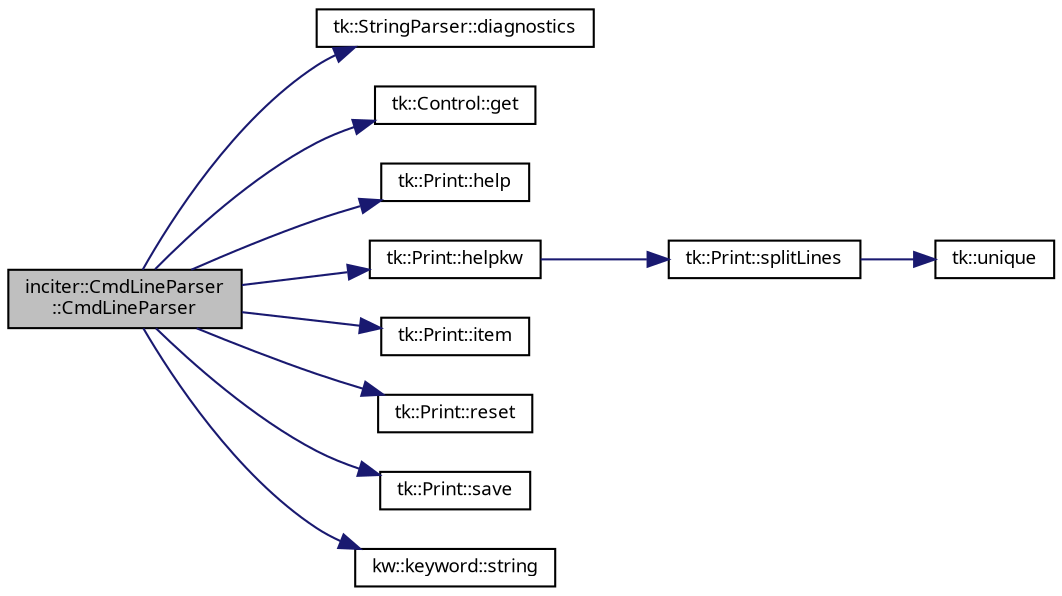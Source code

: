 digraph "inciter::CmdLineParser::CmdLineParser"
{
 // INTERACTIVE_SVG=YES
  bgcolor="transparent";
  edge [fontname="sans-serif",fontsize="9",labelfontname="sans-serif",labelfontsize="9"];
  node [fontname="sans-serif",fontsize="9",shape=record];
  rankdir="LR";
  Node1 [label="inciter::CmdLineParser\l::CmdLineParser",height=0.2,width=0.4,color="black", fillcolor="grey75", style="filled", fontcolor="black"];
  Node1 -> Node2 [color="midnightblue",fontsize="9",style="solid",fontname="sans-serif"];
  Node2 [label="tk::StringParser::diagnostics",height=0.2,width=0.4,color="black",URL="$classtk_1_1_string_parser.html#a6313b66f940c14233777564e03d73c59",tooltip="Echo errors and warnings accumulated during parsing. "];
  Node1 -> Node3 [color="midnightblue",fontsize="9",style="solid",fontname="sans-serif"];
  Node3 [label="tk::Control::get",height=0.2,width=0.4,color="black",URL="$classtk_1_1_control.html#a85c14acef1b9de96946fcf2ab7c08721",tooltip="Const-ref accessor to single element at 1st level. "];
  Node1 -> Node4 [color="midnightblue",fontsize="9",style="solid",fontname="sans-serif"];
  Node4 [label="tk::Print::help",height=0.2,width=0.4,color="black",URL="$classtk_1_1_print.html#a2066a0ea3ff7fbaaf7a842e9ebb20460",tooltip="Formatted print of help of one-liners on all command-line parameters or control file keywords..."];
  Node1 -> Node5 [color="midnightblue",fontsize="9",style="solid",fontname="sans-serif"];
  Node5 [label="tk::Print::helpkw",height=0.2,width=0.4,color="black",URL="$classtk_1_1_print.html#ac7a3719971eb96d6674269492f5c1baa",tooltip="Formatted print of verbose help on a single command-line parameter or control file keywords..."];
  Node5 -> Node6 [color="midnightblue",fontsize="9",style="solid",fontname="sans-serif"];
  Node6 [label="tk::Print::splitLines",height=0.2,width=0.4,color="black",URL="$classtk_1_1_print.html#aa678d6f4f3e8b135769e834e2c3c0cec",tooltip="Clean up whitespaces and format a long string into multiple lines. "];
  Node6 -> Node7 [color="midnightblue",fontsize="9",style="solid",fontname="sans-serif"];
  Node7 [label="tk::unique",height=0.2,width=0.4,color="black",URL="$namespacetk.html#a87af1b002bc711716bd170a714bda211"];
  Node1 -> Node8 [color="midnightblue",fontsize="9",style="solid",fontname="sans-serif"];
  Node8 [label="tk::Print::item",height=0.2,width=0.4,color="black",URL="$classtk_1_1_print.html#a74b13fb10ac8f28340e1ea91707de612"];
  Node1 -> Node9 [color="midnightblue",fontsize="9",style="solid",fontname="sans-serif"];
  Node9 [label="tk::Print::reset",height=0.2,width=0.4,color="black",URL="$classtk_1_1_print.html#a20a03409b52312e718b3383771fe42b5"];
  Node1 -> Node10 [color="midnightblue",fontsize="9",style="solid",fontname="sans-serif"];
  Node10 [label="tk::Print::save",height=0.2,width=0.4,color="black",URL="$classtk_1_1_print.html#ae057c028f54ecebe8a3018e2417c400b"];
  Node1 -> Node11 [color="midnightblue",fontsize="9",style="solid",fontname="sans-serif"];
  Node11 [label="kw::keyword::string",height=0.2,width=0.4,color="black",URL="$structkw_1_1keyword.html#ab21b3194f0f6a3d0fc5f79a935d9b358",tooltip="Accessor to keyword as std::string. "];
}
